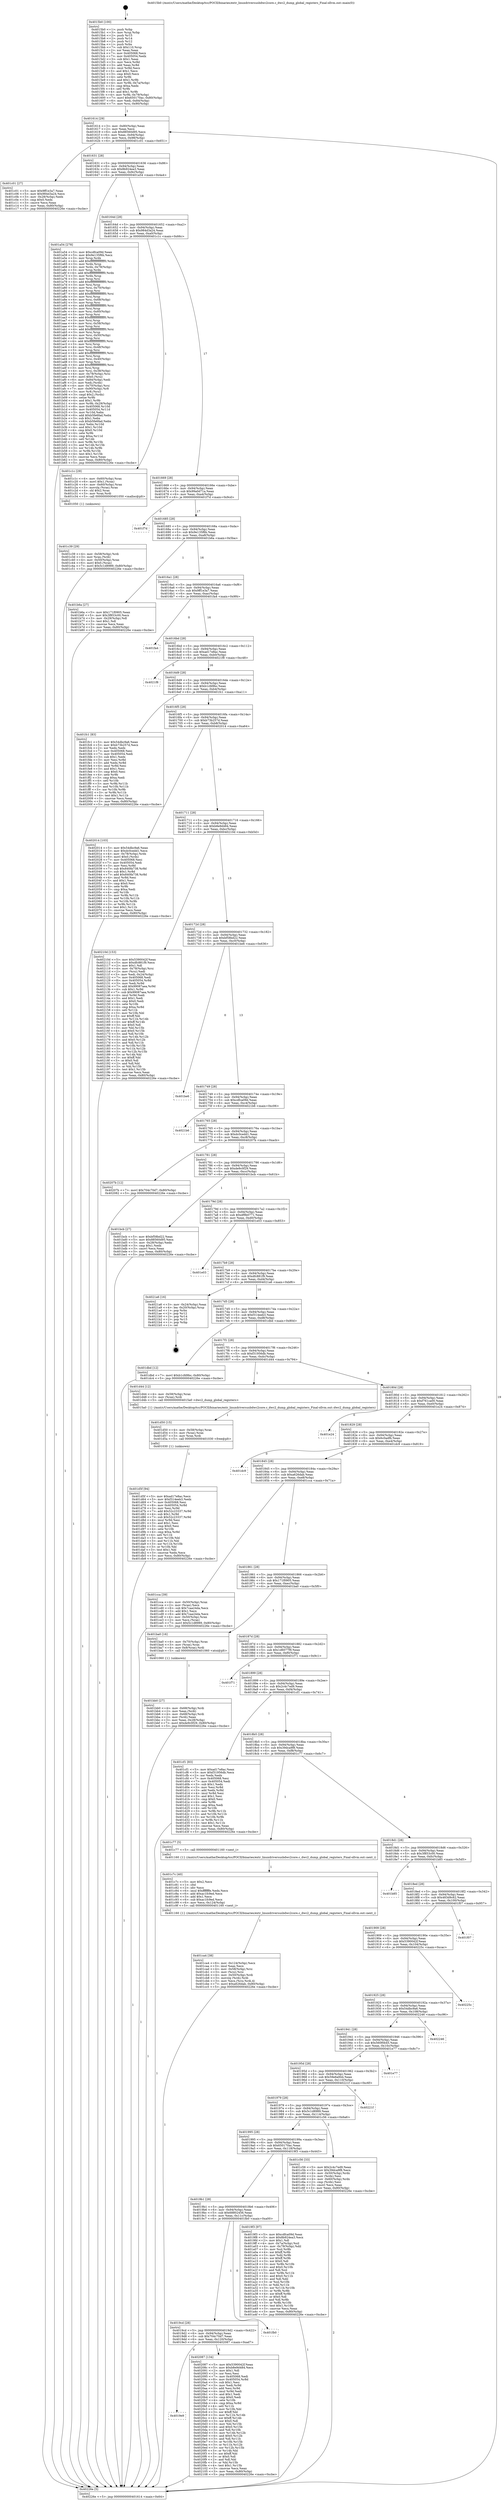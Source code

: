 digraph "0x4015b0" {
  label = "0x4015b0 (/mnt/c/Users/mathe/Desktop/tcc/POCII/binaries/extr_linuxdriversusbdwc2core.c_dwc2_dump_global_registers_Final-ollvm.out::main(0))"
  labelloc = "t"
  node[shape=record]

  Entry [label="",width=0.3,height=0.3,shape=circle,fillcolor=black,style=filled]
  "0x401614" [label="{
     0x401614 [29]\l
     | [instrs]\l
     &nbsp;&nbsp;0x401614 \<+3\>: mov -0x80(%rbp),%eax\l
     &nbsp;&nbsp;0x401617 \<+2\>: mov %eax,%ecx\l
     &nbsp;&nbsp;0x401619 \<+6\>: sub $0x88560d95,%ecx\l
     &nbsp;&nbsp;0x40161f \<+6\>: mov %eax,-0x94(%rbp)\l
     &nbsp;&nbsp;0x401625 \<+6\>: mov %ecx,-0x98(%rbp)\l
     &nbsp;&nbsp;0x40162b \<+6\>: je 0000000000401c01 \<main+0x651\>\l
  }"]
  "0x401c01" [label="{
     0x401c01 [27]\l
     | [instrs]\l
     &nbsp;&nbsp;0x401c01 \<+5\>: mov $0x9ff1e3a7,%eax\l
     &nbsp;&nbsp;0x401c06 \<+5\>: mov $0x984d3a24,%ecx\l
     &nbsp;&nbsp;0x401c0b \<+3\>: mov -0x28(%rbp),%edx\l
     &nbsp;&nbsp;0x401c0e \<+3\>: cmp $0x0,%edx\l
     &nbsp;&nbsp;0x401c11 \<+3\>: cmove %ecx,%eax\l
     &nbsp;&nbsp;0x401c14 \<+3\>: mov %eax,-0x80(%rbp)\l
     &nbsp;&nbsp;0x401c17 \<+5\>: jmp 000000000040226e \<main+0xcbe\>\l
  }"]
  "0x401631" [label="{
     0x401631 [28]\l
     | [instrs]\l
     &nbsp;&nbsp;0x401631 \<+5\>: jmp 0000000000401636 \<main+0x86\>\l
     &nbsp;&nbsp;0x401636 \<+6\>: mov -0x94(%rbp),%eax\l
     &nbsp;&nbsp;0x40163c \<+5\>: sub $0x8b924ea3,%eax\l
     &nbsp;&nbsp;0x401641 \<+6\>: mov %eax,-0x9c(%rbp)\l
     &nbsp;&nbsp;0x401647 \<+6\>: je 0000000000401a54 \<main+0x4a4\>\l
  }"]
  Exit [label="",width=0.3,height=0.3,shape=circle,fillcolor=black,style=filled,peripheries=2]
  "0x401a54" [label="{
     0x401a54 [278]\l
     | [instrs]\l
     &nbsp;&nbsp;0x401a54 \<+5\>: mov $0xcdfca09d,%eax\l
     &nbsp;&nbsp;0x401a59 \<+5\>: mov $0x9e135f6b,%ecx\l
     &nbsp;&nbsp;0x401a5e \<+3\>: mov %rsp,%rdx\l
     &nbsp;&nbsp;0x401a61 \<+4\>: add $0xfffffffffffffff0,%rdx\l
     &nbsp;&nbsp;0x401a65 \<+3\>: mov %rdx,%rsp\l
     &nbsp;&nbsp;0x401a68 \<+4\>: mov %rdx,-0x78(%rbp)\l
     &nbsp;&nbsp;0x401a6c \<+3\>: mov %rsp,%rdx\l
     &nbsp;&nbsp;0x401a6f \<+4\>: add $0xfffffffffffffff0,%rdx\l
     &nbsp;&nbsp;0x401a73 \<+3\>: mov %rdx,%rsp\l
     &nbsp;&nbsp;0x401a76 \<+3\>: mov %rsp,%rsi\l
     &nbsp;&nbsp;0x401a79 \<+4\>: add $0xfffffffffffffff0,%rsi\l
     &nbsp;&nbsp;0x401a7d \<+3\>: mov %rsi,%rsp\l
     &nbsp;&nbsp;0x401a80 \<+4\>: mov %rsi,-0x70(%rbp)\l
     &nbsp;&nbsp;0x401a84 \<+3\>: mov %rsp,%rsi\l
     &nbsp;&nbsp;0x401a87 \<+4\>: add $0xfffffffffffffff0,%rsi\l
     &nbsp;&nbsp;0x401a8b \<+3\>: mov %rsi,%rsp\l
     &nbsp;&nbsp;0x401a8e \<+4\>: mov %rsi,-0x68(%rbp)\l
     &nbsp;&nbsp;0x401a92 \<+3\>: mov %rsp,%rsi\l
     &nbsp;&nbsp;0x401a95 \<+4\>: add $0xfffffffffffffff0,%rsi\l
     &nbsp;&nbsp;0x401a99 \<+3\>: mov %rsi,%rsp\l
     &nbsp;&nbsp;0x401a9c \<+4\>: mov %rsi,-0x60(%rbp)\l
     &nbsp;&nbsp;0x401aa0 \<+3\>: mov %rsp,%rsi\l
     &nbsp;&nbsp;0x401aa3 \<+4\>: add $0xfffffffffffffff0,%rsi\l
     &nbsp;&nbsp;0x401aa7 \<+3\>: mov %rsi,%rsp\l
     &nbsp;&nbsp;0x401aaa \<+4\>: mov %rsi,-0x58(%rbp)\l
     &nbsp;&nbsp;0x401aae \<+3\>: mov %rsp,%rsi\l
     &nbsp;&nbsp;0x401ab1 \<+4\>: add $0xfffffffffffffff0,%rsi\l
     &nbsp;&nbsp;0x401ab5 \<+3\>: mov %rsi,%rsp\l
     &nbsp;&nbsp;0x401ab8 \<+4\>: mov %rsi,-0x50(%rbp)\l
     &nbsp;&nbsp;0x401abc \<+3\>: mov %rsp,%rsi\l
     &nbsp;&nbsp;0x401abf \<+4\>: add $0xfffffffffffffff0,%rsi\l
     &nbsp;&nbsp;0x401ac3 \<+3\>: mov %rsi,%rsp\l
     &nbsp;&nbsp;0x401ac6 \<+4\>: mov %rsi,-0x48(%rbp)\l
     &nbsp;&nbsp;0x401aca \<+3\>: mov %rsp,%rsi\l
     &nbsp;&nbsp;0x401acd \<+4\>: add $0xfffffffffffffff0,%rsi\l
     &nbsp;&nbsp;0x401ad1 \<+3\>: mov %rsi,%rsp\l
     &nbsp;&nbsp;0x401ad4 \<+4\>: mov %rsi,-0x40(%rbp)\l
     &nbsp;&nbsp;0x401ad8 \<+3\>: mov %rsp,%rsi\l
     &nbsp;&nbsp;0x401adb \<+4\>: add $0xfffffffffffffff0,%rsi\l
     &nbsp;&nbsp;0x401adf \<+3\>: mov %rsi,%rsp\l
     &nbsp;&nbsp;0x401ae2 \<+4\>: mov %rsi,-0x38(%rbp)\l
     &nbsp;&nbsp;0x401ae6 \<+4\>: mov -0x78(%rbp),%rsi\l
     &nbsp;&nbsp;0x401aea \<+6\>: movl $0x0,(%rsi)\l
     &nbsp;&nbsp;0x401af0 \<+6\>: mov -0x84(%rbp),%edi\l
     &nbsp;&nbsp;0x401af6 \<+2\>: mov %edi,(%rdx)\l
     &nbsp;&nbsp;0x401af8 \<+4\>: mov -0x70(%rbp),%rsi\l
     &nbsp;&nbsp;0x401afc \<+7\>: mov -0x90(%rbp),%r8\l
     &nbsp;&nbsp;0x401b03 \<+3\>: mov %r8,(%rsi)\l
     &nbsp;&nbsp;0x401b06 \<+3\>: cmpl $0x2,(%rdx)\l
     &nbsp;&nbsp;0x401b09 \<+4\>: setne %r9b\l
     &nbsp;&nbsp;0x401b0d \<+4\>: and $0x1,%r9b\l
     &nbsp;&nbsp;0x401b11 \<+4\>: mov %r9b,-0x29(%rbp)\l
     &nbsp;&nbsp;0x401b15 \<+8\>: mov 0x405068,%r10d\l
     &nbsp;&nbsp;0x401b1d \<+8\>: mov 0x405054,%r11d\l
     &nbsp;&nbsp;0x401b25 \<+3\>: mov %r10d,%ebx\l
     &nbsp;&nbsp;0x401b28 \<+6\>: add $0xb5fe6fad,%ebx\l
     &nbsp;&nbsp;0x401b2e \<+3\>: sub $0x1,%ebx\l
     &nbsp;&nbsp;0x401b31 \<+6\>: sub $0xb5fe6fad,%ebx\l
     &nbsp;&nbsp;0x401b37 \<+4\>: imul %ebx,%r10d\l
     &nbsp;&nbsp;0x401b3b \<+4\>: and $0x1,%r10d\l
     &nbsp;&nbsp;0x401b3f \<+4\>: cmp $0x0,%r10d\l
     &nbsp;&nbsp;0x401b43 \<+4\>: sete %r9b\l
     &nbsp;&nbsp;0x401b47 \<+4\>: cmp $0xa,%r11d\l
     &nbsp;&nbsp;0x401b4b \<+4\>: setl %r14b\l
     &nbsp;&nbsp;0x401b4f \<+3\>: mov %r9b,%r15b\l
     &nbsp;&nbsp;0x401b52 \<+3\>: and %r14b,%r15b\l
     &nbsp;&nbsp;0x401b55 \<+3\>: xor %r14b,%r9b\l
     &nbsp;&nbsp;0x401b58 \<+3\>: or %r9b,%r15b\l
     &nbsp;&nbsp;0x401b5b \<+4\>: test $0x1,%r15b\l
     &nbsp;&nbsp;0x401b5f \<+3\>: cmovne %ecx,%eax\l
     &nbsp;&nbsp;0x401b62 \<+3\>: mov %eax,-0x80(%rbp)\l
     &nbsp;&nbsp;0x401b65 \<+5\>: jmp 000000000040226e \<main+0xcbe\>\l
  }"]
  "0x40164d" [label="{
     0x40164d [28]\l
     | [instrs]\l
     &nbsp;&nbsp;0x40164d \<+5\>: jmp 0000000000401652 \<main+0xa2\>\l
     &nbsp;&nbsp;0x401652 \<+6\>: mov -0x94(%rbp),%eax\l
     &nbsp;&nbsp;0x401658 \<+5\>: sub $0x984d3a24,%eax\l
     &nbsp;&nbsp;0x40165d \<+6\>: mov %eax,-0xa0(%rbp)\l
     &nbsp;&nbsp;0x401663 \<+6\>: je 0000000000401c1c \<main+0x66c\>\l
  }"]
  "0x4019e9" [label="{
     0x4019e9\l
  }", style=dashed]
  "0x401c1c" [label="{
     0x401c1c [29]\l
     | [instrs]\l
     &nbsp;&nbsp;0x401c1c \<+4\>: mov -0x60(%rbp),%rax\l
     &nbsp;&nbsp;0x401c20 \<+6\>: movl $0x1,(%rax)\l
     &nbsp;&nbsp;0x401c26 \<+4\>: mov -0x60(%rbp),%rax\l
     &nbsp;&nbsp;0x401c2a \<+3\>: movslq (%rax),%rax\l
     &nbsp;&nbsp;0x401c2d \<+4\>: shl $0x2,%rax\l
     &nbsp;&nbsp;0x401c31 \<+3\>: mov %rax,%rdi\l
     &nbsp;&nbsp;0x401c34 \<+5\>: call 0000000000401050 \<malloc@plt\>\l
     | [calls]\l
     &nbsp;&nbsp;0x401050 \{1\} (unknown)\l
  }"]
  "0x401669" [label="{
     0x401669 [28]\l
     | [instrs]\l
     &nbsp;&nbsp;0x401669 \<+5\>: jmp 000000000040166e \<main+0xbe\>\l
     &nbsp;&nbsp;0x40166e \<+6\>: mov -0x94(%rbp),%eax\l
     &nbsp;&nbsp;0x401674 \<+5\>: sub $0x99a0d71a,%eax\l
     &nbsp;&nbsp;0x401679 \<+6\>: mov %eax,-0xa4(%rbp)\l
     &nbsp;&nbsp;0x40167f \<+6\>: je 0000000000401f7d \<main+0x9cd\>\l
  }"]
  "0x402087" [label="{
     0x402087 [134]\l
     | [instrs]\l
     &nbsp;&nbsp;0x402087 \<+5\>: mov $0x5390042f,%eax\l
     &nbsp;&nbsp;0x40208c \<+5\>: mov $0xb8e9d484,%ecx\l
     &nbsp;&nbsp;0x402091 \<+2\>: mov $0x1,%dl\l
     &nbsp;&nbsp;0x402093 \<+2\>: xor %esi,%esi\l
     &nbsp;&nbsp;0x402095 \<+7\>: mov 0x405068,%edi\l
     &nbsp;&nbsp;0x40209c \<+8\>: mov 0x405054,%r8d\l
     &nbsp;&nbsp;0x4020a4 \<+3\>: sub $0x1,%esi\l
     &nbsp;&nbsp;0x4020a7 \<+3\>: mov %edi,%r9d\l
     &nbsp;&nbsp;0x4020aa \<+3\>: add %esi,%r9d\l
     &nbsp;&nbsp;0x4020ad \<+4\>: imul %r9d,%edi\l
     &nbsp;&nbsp;0x4020b1 \<+3\>: and $0x1,%edi\l
     &nbsp;&nbsp;0x4020b4 \<+3\>: cmp $0x0,%edi\l
     &nbsp;&nbsp;0x4020b7 \<+4\>: sete %r10b\l
     &nbsp;&nbsp;0x4020bb \<+4\>: cmp $0xa,%r8d\l
     &nbsp;&nbsp;0x4020bf \<+4\>: setl %r11b\l
     &nbsp;&nbsp;0x4020c3 \<+3\>: mov %r10b,%bl\l
     &nbsp;&nbsp;0x4020c6 \<+3\>: xor $0xff,%bl\l
     &nbsp;&nbsp;0x4020c9 \<+3\>: mov %r11b,%r14b\l
     &nbsp;&nbsp;0x4020cc \<+4\>: xor $0xff,%r14b\l
     &nbsp;&nbsp;0x4020d0 \<+3\>: xor $0x0,%dl\l
     &nbsp;&nbsp;0x4020d3 \<+3\>: mov %bl,%r15b\l
     &nbsp;&nbsp;0x4020d6 \<+4\>: and $0x0,%r15b\l
     &nbsp;&nbsp;0x4020da \<+3\>: and %dl,%r10b\l
     &nbsp;&nbsp;0x4020dd \<+3\>: mov %r14b,%r12b\l
     &nbsp;&nbsp;0x4020e0 \<+4\>: and $0x0,%r12b\l
     &nbsp;&nbsp;0x4020e4 \<+3\>: and %dl,%r11b\l
     &nbsp;&nbsp;0x4020e7 \<+3\>: or %r10b,%r15b\l
     &nbsp;&nbsp;0x4020ea \<+3\>: or %r11b,%r12b\l
     &nbsp;&nbsp;0x4020ed \<+3\>: xor %r12b,%r15b\l
     &nbsp;&nbsp;0x4020f0 \<+3\>: or %r14b,%bl\l
     &nbsp;&nbsp;0x4020f3 \<+3\>: xor $0xff,%bl\l
     &nbsp;&nbsp;0x4020f6 \<+3\>: or $0x0,%dl\l
     &nbsp;&nbsp;0x4020f9 \<+2\>: and %dl,%bl\l
     &nbsp;&nbsp;0x4020fb \<+3\>: or %bl,%r15b\l
     &nbsp;&nbsp;0x4020fe \<+4\>: test $0x1,%r15b\l
     &nbsp;&nbsp;0x402102 \<+3\>: cmovne %ecx,%eax\l
     &nbsp;&nbsp;0x402105 \<+3\>: mov %eax,-0x80(%rbp)\l
     &nbsp;&nbsp;0x402108 \<+5\>: jmp 000000000040226e \<main+0xcbe\>\l
  }"]
  "0x401f7d" [label="{
     0x401f7d\l
  }", style=dashed]
  "0x401685" [label="{
     0x401685 [28]\l
     | [instrs]\l
     &nbsp;&nbsp;0x401685 \<+5\>: jmp 000000000040168a \<main+0xda\>\l
     &nbsp;&nbsp;0x40168a \<+6\>: mov -0x94(%rbp),%eax\l
     &nbsp;&nbsp;0x401690 \<+5\>: sub $0x9e135f6b,%eax\l
     &nbsp;&nbsp;0x401695 \<+6\>: mov %eax,-0xa8(%rbp)\l
     &nbsp;&nbsp;0x40169b \<+6\>: je 0000000000401b6a \<main+0x5ba\>\l
  }"]
  "0x4019cd" [label="{
     0x4019cd [28]\l
     | [instrs]\l
     &nbsp;&nbsp;0x4019cd \<+5\>: jmp 00000000004019d2 \<main+0x422\>\l
     &nbsp;&nbsp;0x4019d2 \<+6\>: mov -0x94(%rbp),%eax\l
     &nbsp;&nbsp;0x4019d8 \<+5\>: sub $0x704c70d7,%eax\l
     &nbsp;&nbsp;0x4019dd \<+6\>: mov %eax,-0x120(%rbp)\l
     &nbsp;&nbsp;0x4019e3 \<+6\>: je 0000000000402087 \<main+0xad7\>\l
  }"]
  "0x401b6a" [label="{
     0x401b6a [27]\l
     | [instrs]\l
     &nbsp;&nbsp;0x401b6a \<+5\>: mov $0x171f0905,%eax\l
     &nbsp;&nbsp;0x401b6f \<+5\>: mov $0x3f853c00,%ecx\l
     &nbsp;&nbsp;0x401b74 \<+3\>: mov -0x29(%rbp),%dl\l
     &nbsp;&nbsp;0x401b77 \<+3\>: test $0x1,%dl\l
     &nbsp;&nbsp;0x401b7a \<+3\>: cmovne %ecx,%eax\l
     &nbsp;&nbsp;0x401b7d \<+3\>: mov %eax,-0x80(%rbp)\l
     &nbsp;&nbsp;0x401b80 \<+5\>: jmp 000000000040226e \<main+0xcbe\>\l
  }"]
  "0x4016a1" [label="{
     0x4016a1 [28]\l
     | [instrs]\l
     &nbsp;&nbsp;0x4016a1 \<+5\>: jmp 00000000004016a6 \<main+0xf6\>\l
     &nbsp;&nbsp;0x4016a6 \<+6\>: mov -0x94(%rbp),%eax\l
     &nbsp;&nbsp;0x4016ac \<+5\>: sub $0x9ff1e3a7,%eax\l
     &nbsp;&nbsp;0x4016b1 \<+6\>: mov %eax,-0xac(%rbp)\l
     &nbsp;&nbsp;0x4016b7 \<+6\>: je 0000000000401fa4 \<main+0x9f4\>\l
  }"]
  "0x401fb0" [label="{
     0x401fb0\l
  }", style=dashed]
  "0x401fa4" [label="{
     0x401fa4\l
  }", style=dashed]
  "0x4016bd" [label="{
     0x4016bd [28]\l
     | [instrs]\l
     &nbsp;&nbsp;0x4016bd \<+5\>: jmp 00000000004016c2 \<main+0x112\>\l
     &nbsp;&nbsp;0x4016c2 \<+6\>: mov -0x94(%rbp),%eax\l
     &nbsp;&nbsp;0x4016c8 \<+5\>: sub $0xad17e8ac,%eax\l
     &nbsp;&nbsp;0x4016cd \<+6\>: mov %eax,-0xb0(%rbp)\l
     &nbsp;&nbsp;0x4016d3 \<+6\>: je 00000000004021f8 \<main+0xc48\>\l
  }"]
  "0x401d5f" [label="{
     0x401d5f [94]\l
     | [instrs]\l
     &nbsp;&nbsp;0x401d5f \<+5\>: mov $0xad17e8ac,%ecx\l
     &nbsp;&nbsp;0x401d64 \<+5\>: mov $0xf314eeb3,%edx\l
     &nbsp;&nbsp;0x401d69 \<+7\>: mov 0x405068,%esi\l
     &nbsp;&nbsp;0x401d70 \<+8\>: mov 0x405054,%r8d\l
     &nbsp;&nbsp;0x401d78 \<+3\>: mov %esi,%r9d\l
     &nbsp;&nbsp;0x401d7b \<+7\>: add $0x52c23337,%r9d\l
     &nbsp;&nbsp;0x401d82 \<+4\>: sub $0x1,%r9d\l
     &nbsp;&nbsp;0x401d86 \<+7\>: sub $0x52c23337,%r9d\l
     &nbsp;&nbsp;0x401d8d \<+4\>: imul %r9d,%esi\l
     &nbsp;&nbsp;0x401d91 \<+3\>: and $0x1,%esi\l
     &nbsp;&nbsp;0x401d94 \<+3\>: cmp $0x0,%esi\l
     &nbsp;&nbsp;0x401d97 \<+4\>: sete %r10b\l
     &nbsp;&nbsp;0x401d9b \<+4\>: cmp $0xa,%r8d\l
     &nbsp;&nbsp;0x401d9f \<+4\>: setl %r11b\l
     &nbsp;&nbsp;0x401da3 \<+3\>: mov %r10b,%bl\l
     &nbsp;&nbsp;0x401da6 \<+3\>: and %r11b,%bl\l
     &nbsp;&nbsp;0x401da9 \<+3\>: xor %r11b,%r10b\l
     &nbsp;&nbsp;0x401dac \<+3\>: or %r10b,%bl\l
     &nbsp;&nbsp;0x401daf \<+3\>: test $0x1,%bl\l
     &nbsp;&nbsp;0x401db2 \<+3\>: cmovne %edx,%ecx\l
     &nbsp;&nbsp;0x401db5 \<+3\>: mov %ecx,-0x80(%rbp)\l
     &nbsp;&nbsp;0x401db8 \<+5\>: jmp 000000000040226e \<main+0xcbe\>\l
  }"]
  "0x4021f8" [label="{
     0x4021f8\l
  }", style=dashed]
  "0x4016d9" [label="{
     0x4016d9 [28]\l
     | [instrs]\l
     &nbsp;&nbsp;0x4016d9 \<+5\>: jmp 00000000004016de \<main+0x12e\>\l
     &nbsp;&nbsp;0x4016de \<+6\>: mov -0x94(%rbp),%eax\l
     &nbsp;&nbsp;0x4016e4 \<+5\>: sub $0xb1cfd9bc,%eax\l
     &nbsp;&nbsp;0x4016e9 \<+6\>: mov %eax,-0xb4(%rbp)\l
     &nbsp;&nbsp;0x4016ef \<+6\>: je 0000000000401fc1 \<main+0xa11\>\l
  }"]
  "0x401d50" [label="{
     0x401d50 [15]\l
     | [instrs]\l
     &nbsp;&nbsp;0x401d50 \<+4\>: mov -0x58(%rbp),%rax\l
     &nbsp;&nbsp;0x401d54 \<+3\>: mov (%rax),%rax\l
     &nbsp;&nbsp;0x401d57 \<+3\>: mov %rax,%rdi\l
     &nbsp;&nbsp;0x401d5a \<+5\>: call 0000000000401030 \<free@plt\>\l
     | [calls]\l
     &nbsp;&nbsp;0x401030 \{1\} (unknown)\l
  }"]
  "0x401fc1" [label="{
     0x401fc1 [83]\l
     | [instrs]\l
     &nbsp;&nbsp;0x401fc1 \<+5\>: mov $0x54dbc9a6,%eax\l
     &nbsp;&nbsp;0x401fc6 \<+5\>: mov $0xb73b257d,%ecx\l
     &nbsp;&nbsp;0x401fcb \<+2\>: xor %edx,%edx\l
     &nbsp;&nbsp;0x401fcd \<+7\>: mov 0x405068,%esi\l
     &nbsp;&nbsp;0x401fd4 \<+7\>: mov 0x405054,%edi\l
     &nbsp;&nbsp;0x401fdb \<+3\>: sub $0x1,%edx\l
     &nbsp;&nbsp;0x401fde \<+3\>: mov %esi,%r8d\l
     &nbsp;&nbsp;0x401fe1 \<+3\>: add %edx,%r8d\l
     &nbsp;&nbsp;0x401fe4 \<+4\>: imul %r8d,%esi\l
     &nbsp;&nbsp;0x401fe8 \<+3\>: and $0x1,%esi\l
     &nbsp;&nbsp;0x401feb \<+3\>: cmp $0x0,%esi\l
     &nbsp;&nbsp;0x401fee \<+4\>: sete %r9b\l
     &nbsp;&nbsp;0x401ff2 \<+3\>: cmp $0xa,%edi\l
     &nbsp;&nbsp;0x401ff5 \<+4\>: setl %r10b\l
     &nbsp;&nbsp;0x401ff9 \<+3\>: mov %r9b,%r11b\l
     &nbsp;&nbsp;0x401ffc \<+3\>: and %r10b,%r11b\l
     &nbsp;&nbsp;0x401fff \<+3\>: xor %r10b,%r9b\l
     &nbsp;&nbsp;0x402002 \<+3\>: or %r9b,%r11b\l
     &nbsp;&nbsp;0x402005 \<+4\>: test $0x1,%r11b\l
     &nbsp;&nbsp;0x402009 \<+3\>: cmovne %ecx,%eax\l
     &nbsp;&nbsp;0x40200c \<+3\>: mov %eax,-0x80(%rbp)\l
     &nbsp;&nbsp;0x40200f \<+5\>: jmp 000000000040226e \<main+0xcbe\>\l
  }"]
  "0x4016f5" [label="{
     0x4016f5 [28]\l
     | [instrs]\l
     &nbsp;&nbsp;0x4016f5 \<+5\>: jmp 00000000004016fa \<main+0x14a\>\l
     &nbsp;&nbsp;0x4016fa \<+6\>: mov -0x94(%rbp),%eax\l
     &nbsp;&nbsp;0x401700 \<+5\>: sub $0xb73b257d,%eax\l
     &nbsp;&nbsp;0x401705 \<+6\>: mov %eax,-0xb8(%rbp)\l
     &nbsp;&nbsp;0x40170b \<+6\>: je 0000000000402014 \<main+0xa64\>\l
  }"]
  "0x401ca4" [label="{
     0x401ca4 [38]\l
     | [instrs]\l
     &nbsp;&nbsp;0x401ca4 \<+6\>: mov -0x124(%rbp),%ecx\l
     &nbsp;&nbsp;0x401caa \<+3\>: imul %eax,%ecx\l
     &nbsp;&nbsp;0x401cad \<+4\>: mov -0x58(%rbp),%rsi\l
     &nbsp;&nbsp;0x401cb1 \<+3\>: mov (%rsi),%rsi\l
     &nbsp;&nbsp;0x401cb4 \<+4\>: mov -0x50(%rbp),%rdi\l
     &nbsp;&nbsp;0x401cb8 \<+3\>: movslq (%rdi),%rdi\l
     &nbsp;&nbsp;0x401cbb \<+3\>: mov %ecx,(%rsi,%rdi,4)\l
     &nbsp;&nbsp;0x401cbe \<+7\>: movl $0xa626dab,-0x80(%rbp)\l
     &nbsp;&nbsp;0x401cc5 \<+5\>: jmp 000000000040226e \<main+0xcbe\>\l
  }"]
  "0x402014" [label="{
     0x402014 [103]\l
     | [instrs]\l
     &nbsp;&nbsp;0x402014 \<+5\>: mov $0x54dbc9a6,%eax\l
     &nbsp;&nbsp;0x402019 \<+5\>: mov $0xdc0cedd1,%ecx\l
     &nbsp;&nbsp;0x40201e \<+4\>: mov -0x78(%rbp),%rdx\l
     &nbsp;&nbsp;0x402022 \<+6\>: movl $0x0,(%rdx)\l
     &nbsp;&nbsp;0x402028 \<+7\>: mov 0x405068,%esi\l
     &nbsp;&nbsp;0x40202f \<+7\>: mov 0x405054,%edi\l
     &nbsp;&nbsp;0x402036 \<+3\>: mov %esi,%r8d\l
     &nbsp;&nbsp;0x402039 \<+7\>: sub $0x840fa738,%r8d\l
     &nbsp;&nbsp;0x402040 \<+4\>: sub $0x1,%r8d\l
     &nbsp;&nbsp;0x402044 \<+7\>: add $0x840fa738,%r8d\l
     &nbsp;&nbsp;0x40204b \<+4\>: imul %r8d,%esi\l
     &nbsp;&nbsp;0x40204f \<+3\>: and $0x1,%esi\l
     &nbsp;&nbsp;0x402052 \<+3\>: cmp $0x0,%esi\l
     &nbsp;&nbsp;0x402055 \<+4\>: sete %r9b\l
     &nbsp;&nbsp;0x402059 \<+3\>: cmp $0xa,%edi\l
     &nbsp;&nbsp;0x40205c \<+4\>: setl %r10b\l
     &nbsp;&nbsp;0x402060 \<+3\>: mov %r9b,%r11b\l
     &nbsp;&nbsp;0x402063 \<+3\>: and %r10b,%r11b\l
     &nbsp;&nbsp;0x402066 \<+3\>: xor %r10b,%r9b\l
     &nbsp;&nbsp;0x402069 \<+3\>: or %r9b,%r11b\l
     &nbsp;&nbsp;0x40206c \<+4\>: test $0x1,%r11b\l
     &nbsp;&nbsp;0x402070 \<+3\>: cmovne %ecx,%eax\l
     &nbsp;&nbsp;0x402073 \<+3\>: mov %eax,-0x80(%rbp)\l
     &nbsp;&nbsp;0x402076 \<+5\>: jmp 000000000040226e \<main+0xcbe\>\l
  }"]
  "0x401711" [label="{
     0x401711 [28]\l
     | [instrs]\l
     &nbsp;&nbsp;0x401711 \<+5\>: jmp 0000000000401716 \<main+0x166\>\l
     &nbsp;&nbsp;0x401716 \<+6\>: mov -0x94(%rbp),%eax\l
     &nbsp;&nbsp;0x40171c \<+5\>: sub $0xb8e9d484,%eax\l
     &nbsp;&nbsp;0x401721 \<+6\>: mov %eax,-0xbc(%rbp)\l
     &nbsp;&nbsp;0x401727 \<+6\>: je 000000000040210d \<main+0xb5d\>\l
  }"]
  "0x401c7c" [label="{
     0x401c7c [40]\l
     | [instrs]\l
     &nbsp;&nbsp;0x401c7c \<+5\>: mov $0x2,%ecx\l
     &nbsp;&nbsp;0x401c81 \<+1\>: cltd\l
     &nbsp;&nbsp;0x401c82 \<+2\>: idiv %ecx\l
     &nbsp;&nbsp;0x401c84 \<+6\>: imul $0xfffffffe,%edx,%ecx\l
     &nbsp;&nbsp;0x401c8a \<+6\>: add $0xac1fc9ed,%ecx\l
     &nbsp;&nbsp;0x401c90 \<+3\>: add $0x1,%ecx\l
     &nbsp;&nbsp;0x401c93 \<+6\>: sub $0xac1fc9ed,%ecx\l
     &nbsp;&nbsp;0x401c99 \<+6\>: mov %ecx,-0x124(%rbp)\l
     &nbsp;&nbsp;0x401c9f \<+5\>: call 0000000000401160 \<next_i\>\l
     | [calls]\l
     &nbsp;&nbsp;0x401160 \{1\} (/mnt/c/Users/mathe/Desktop/tcc/POCII/binaries/extr_linuxdriversusbdwc2core.c_dwc2_dump_global_registers_Final-ollvm.out::next_i)\l
  }"]
  "0x40210d" [label="{
     0x40210d [153]\l
     | [instrs]\l
     &nbsp;&nbsp;0x40210d \<+5\>: mov $0x5390042f,%eax\l
     &nbsp;&nbsp;0x402112 \<+5\>: mov $0xdfc881f9,%ecx\l
     &nbsp;&nbsp;0x402117 \<+2\>: mov $0x1,%dl\l
     &nbsp;&nbsp;0x402119 \<+4\>: mov -0x78(%rbp),%rsi\l
     &nbsp;&nbsp;0x40211d \<+2\>: mov (%rsi),%edi\l
     &nbsp;&nbsp;0x40211f \<+3\>: mov %edi,-0x24(%rbp)\l
     &nbsp;&nbsp;0x402122 \<+7\>: mov 0x405068,%edi\l
     &nbsp;&nbsp;0x402129 \<+8\>: mov 0x405054,%r8d\l
     &nbsp;&nbsp;0x402131 \<+3\>: mov %edi,%r9d\l
     &nbsp;&nbsp;0x402134 \<+7\>: add $0x99087aea,%r9d\l
     &nbsp;&nbsp;0x40213b \<+4\>: sub $0x1,%r9d\l
     &nbsp;&nbsp;0x40213f \<+7\>: sub $0x99087aea,%r9d\l
     &nbsp;&nbsp;0x402146 \<+4\>: imul %r9d,%edi\l
     &nbsp;&nbsp;0x40214a \<+3\>: and $0x1,%edi\l
     &nbsp;&nbsp;0x40214d \<+3\>: cmp $0x0,%edi\l
     &nbsp;&nbsp;0x402150 \<+4\>: sete %r10b\l
     &nbsp;&nbsp;0x402154 \<+4\>: cmp $0xa,%r8d\l
     &nbsp;&nbsp;0x402158 \<+4\>: setl %r11b\l
     &nbsp;&nbsp;0x40215c \<+3\>: mov %r10b,%bl\l
     &nbsp;&nbsp;0x40215f \<+3\>: xor $0xff,%bl\l
     &nbsp;&nbsp;0x402162 \<+3\>: mov %r11b,%r14b\l
     &nbsp;&nbsp;0x402165 \<+4\>: xor $0xff,%r14b\l
     &nbsp;&nbsp;0x402169 \<+3\>: xor $0x0,%dl\l
     &nbsp;&nbsp;0x40216c \<+3\>: mov %bl,%r15b\l
     &nbsp;&nbsp;0x40216f \<+4\>: and $0x0,%r15b\l
     &nbsp;&nbsp;0x402173 \<+3\>: and %dl,%r10b\l
     &nbsp;&nbsp;0x402176 \<+3\>: mov %r14b,%r12b\l
     &nbsp;&nbsp;0x402179 \<+4\>: and $0x0,%r12b\l
     &nbsp;&nbsp;0x40217d \<+3\>: and %dl,%r11b\l
     &nbsp;&nbsp;0x402180 \<+3\>: or %r10b,%r15b\l
     &nbsp;&nbsp;0x402183 \<+3\>: or %r11b,%r12b\l
     &nbsp;&nbsp;0x402186 \<+3\>: xor %r12b,%r15b\l
     &nbsp;&nbsp;0x402189 \<+3\>: or %r14b,%bl\l
     &nbsp;&nbsp;0x40218c \<+3\>: xor $0xff,%bl\l
     &nbsp;&nbsp;0x40218f \<+3\>: or $0x0,%dl\l
     &nbsp;&nbsp;0x402192 \<+2\>: and %dl,%bl\l
     &nbsp;&nbsp;0x402194 \<+3\>: or %bl,%r15b\l
     &nbsp;&nbsp;0x402197 \<+4\>: test $0x1,%r15b\l
     &nbsp;&nbsp;0x40219b \<+3\>: cmovne %ecx,%eax\l
     &nbsp;&nbsp;0x40219e \<+3\>: mov %eax,-0x80(%rbp)\l
     &nbsp;&nbsp;0x4021a1 \<+5\>: jmp 000000000040226e \<main+0xcbe\>\l
  }"]
  "0x40172d" [label="{
     0x40172d [28]\l
     | [instrs]\l
     &nbsp;&nbsp;0x40172d \<+5\>: jmp 0000000000401732 \<main+0x182\>\l
     &nbsp;&nbsp;0x401732 \<+6\>: mov -0x94(%rbp),%eax\l
     &nbsp;&nbsp;0x401738 \<+5\>: sub $0xbf58bd22,%eax\l
     &nbsp;&nbsp;0x40173d \<+6\>: mov %eax,-0xc0(%rbp)\l
     &nbsp;&nbsp;0x401743 \<+6\>: je 0000000000401be6 \<main+0x636\>\l
  }"]
  "0x401c39" [label="{
     0x401c39 [29]\l
     | [instrs]\l
     &nbsp;&nbsp;0x401c39 \<+4\>: mov -0x58(%rbp),%rdi\l
     &nbsp;&nbsp;0x401c3d \<+3\>: mov %rax,(%rdi)\l
     &nbsp;&nbsp;0x401c40 \<+4\>: mov -0x50(%rbp),%rax\l
     &nbsp;&nbsp;0x401c44 \<+6\>: movl $0x0,(%rax)\l
     &nbsp;&nbsp;0x401c4a \<+7\>: movl $0x5c1d8989,-0x80(%rbp)\l
     &nbsp;&nbsp;0x401c51 \<+5\>: jmp 000000000040226e \<main+0xcbe\>\l
  }"]
  "0x401be6" [label="{
     0x401be6\l
  }", style=dashed]
  "0x401749" [label="{
     0x401749 [28]\l
     | [instrs]\l
     &nbsp;&nbsp;0x401749 \<+5\>: jmp 000000000040174e \<main+0x19e\>\l
     &nbsp;&nbsp;0x40174e \<+6\>: mov -0x94(%rbp),%eax\l
     &nbsp;&nbsp;0x401754 \<+5\>: sub $0xcdfca09d,%eax\l
     &nbsp;&nbsp;0x401759 \<+6\>: mov %eax,-0xc4(%rbp)\l
     &nbsp;&nbsp;0x40175f \<+6\>: je 00000000004021b6 \<main+0xc06\>\l
  }"]
  "0x401bb0" [label="{
     0x401bb0 [27]\l
     | [instrs]\l
     &nbsp;&nbsp;0x401bb0 \<+4\>: mov -0x68(%rbp),%rdi\l
     &nbsp;&nbsp;0x401bb4 \<+2\>: mov %eax,(%rdi)\l
     &nbsp;&nbsp;0x401bb6 \<+4\>: mov -0x68(%rbp),%rdi\l
     &nbsp;&nbsp;0x401bba \<+2\>: mov (%rdi),%eax\l
     &nbsp;&nbsp;0x401bbc \<+3\>: mov %eax,-0x28(%rbp)\l
     &nbsp;&nbsp;0x401bbf \<+7\>: movl $0xde9c0f29,-0x80(%rbp)\l
     &nbsp;&nbsp;0x401bc6 \<+5\>: jmp 000000000040226e \<main+0xcbe\>\l
  }"]
  "0x4021b6" [label="{
     0x4021b6\l
  }", style=dashed]
  "0x401765" [label="{
     0x401765 [28]\l
     | [instrs]\l
     &nbsp;&nbsp;0x401765 \<+5\>: jmp 000000000040176a \<main+0x1ba\>\l
     &nbsp;&nbsp;0x40176a \<+6\>: mov -0x94(%rbp),%eax\l
     &nbsp;&nbsp;0x401770 \<+5\>: sub $0xdc0cedd1,%eax\l
     &nbsp;&nbsp;0x401775 \<+6\>: mov %eax,-0xc8(%rbp)\l
     &nbsp;&nbsp;0x40177b \<+6\>: je 000000000040207b \<main+0xacb\>\l
  }"]
  "0x4015b0" [label="{
     0x4015b0 [100]\l
     | [instrs]\l
     &nbsp;&nbsp;0x4015b0 \<+1\>: push %rbp\l
     &nbsp;&nbsp;0x4015b1 \<+3\>: mov %rsp,%rbp\l
     &nbsp;&nbsp;0x4015b4 \<+2\>: push %r15\l
     &nbsp;&nbsp;0x4015b6 \<+2\>: push %r14\l
     &nbsp;&nbsp;0x4015b8 \<+2\>: push %r12\l
     &nbsp;&nbsp;0x4015ba \<+1\>: push %rbx\l
     &nbsp;&nbsp;0x4015bb \<+7\>: sub $0x110,%rsp\l
     &nbsp;&nbsp;0x4015c2 \<+2\>: xor %eax,%eax\l
     &nbsp;&nbsp;0x4015c4 \<+7\>: mov 0x405068,%ecx\l
     &nbsp;&nbsp;0x4015cb \<+7\>: mov 0x405054,%edx\l
     &nbsp;&nbsp;0x4015d2 \<+3\>: sub $0x1,%eax\l
     &nbsp;&nbsp;0x4015d5 \<+3\>: mov %ecx,%r8d\l
     &nbsp;&nbsp;0x4015d8 \<+3\>: add %eax,%r8d\l
     &nbsp;&nbsp;0x4015db \<+4\>: imul %r8d,%ecx\l
     &nbsp;&nbsp;0x4015df \<+3\>: and $0x1,%ecx\l
     &nbsp;&nbsp;0x4015e2 \<+3\>: cmp $0x0,%ecx\l
     &nbsp;&nbsp;0x4015e5 \<+4\>: sete %r9b\l
     &nbsp;&nbsp;0x4015e9 \<+4\>: and $0x1,%r9b\l
     &nbsp;&nbsp;0x4015ed \<+4\>: mov %r9b,-0x7a(%rbp)\l
     &nbsp;&nbsp;0x4015f1 \<+3\>: cmp $0xa,%edx\l
     &nbsp;&nbsp;0x4015f4 \<+4\>: setl %r9b\l
     &nbsp;&nbsp;0x4015f8 \<+4\>: and $0x1,%r9b\l
     &nbsp;&nbsp;0x4015fc \<+4\>: mov %r9b,-0x79(%rbp)\l
     &nbsp;&nbsp;0x401600 \<+7\>: movl $0x650170ac,-0x80(%rbp)\l
     &nbsp;&nbsp;0x401607 \<+6\>: mov %edi,-0x84(%rbp)\l
     &nbsp;&nbsp;0x40160d \<+7\>: mov %rsi,-0x90(%rbp)\l
  }"]
  "0x40207b" [label="{
     0x40207b [12]\l
     | [instrs]\l
     &nbsp;&nbsp;0x40207b \<+7\>: movl $0x704c70d7,-0x80(%rbp)\l
     &nbsp;&nbsp;0x402082 \<+5\>: jmp 000000000040226e \<main+0xcbe\>\l
  }"]
  "0x401781" [label="{
     0x401781 [28]\l
     | [instrs]\l
     &nbsp;&nbsp;0x401781 \<+5\>: jmp 0000000000401786 \<main+0x1d6\>\l
     &nbsp;&nbsp;0x401786 \<+6\>: mov -0x94(%rbp),%eax\l
     &nbsp;&nbsp;0x40178c \<+5\>: sub $0xde9c0f29,%eax\l
     &nbsp;&nbsp;0x401791 \<+6\>: mov %eax,-0xcc(%rbp)\l
     &nbsp;&nbsp;0x401797 \<+6\>: je 0000000000401bcb \<main+0x61b\>\l
  }"]
  "0x40226e" [label="{
     0x40226e [5]\l
     | [instrs]\l
     &nbsp;&nbsp;0x40226e \<+5\>: jmp 0000000000401614 \<main+0x64\>\l
  }"]
  "0x401bcb" [label="{
     0x401bcb [27]\l
     | [instrs]\l
     &nbsp;&nbsp;0x401bcb \<+5\>: mov $0xbf58bd22,%eax\l
     &nbsp;&nbsp;0x401bd0 \<+5\>: mov $0x88560d95,%ecx\l
     &nbsp;&nbsp;0x401bd5 \<+3\>: mov -0x28(%rbp),%edx\l
     &nbsp;&nbsp;0x401bd8 \<+3\>: cmp $0x1,%edx\l
     &nbsp;&nbsp;0x401bdb \<+3\>: cmovl %ecx,%eax\l
     &nbsp;&nbsp;0x401bde \<+3\>: mov %eax,-0x80(%rbp)\l
     &nbsp;&nbsp;0x401be1 \<+5\>: jmp 000000000040226e \<main+0xcbe\>\l
  }"]
  "0x40179d" [label="{
     0x40179d [28]\l
     | [instrs]\l
     &nbsp;&nbsp;0x40179d \<+5\>: jmp 00000000004017a2 \<main+0x1f2\>\l
     &nbsp;&nbsp;0x4017a2 \<+6\>: mov -0x94(%rbp),%eax\l
     &nbsp;&nbsp;0x4017a8 \<+5\>: sub $0xdf9b0771,%eax\l
     &nbsp;&nbsp;0x4017ad \<+6\>: mov %eax,-0xd0(%rbp)\l
     &nbsp;&nbsp;0x4017b3 \<+6\>: je 0000000000401e03 \<main+0x853\>\l
  }"]
  "0x4019b1" [label="{
     0x4019b1 [28]\l
     | [instrs]\l
     &nbsp;&nbsp;0x4019b1 \<+5\>: jmp 00000000004019b6 \<main+0x406\>\l
     &nbsp;&nbsp;0x4019b6 \<+6\>: mov -0x94(%rbp),%eax\l
     &nbsp;&nbsp;0x4019bc \<+5\>: sub $0x68802456,%eax\l
     &nbsp;&nbsp;0x4019c1 \<+6\>: mov %eax,-0x11c(%rbp)\l
     &nbsp;&nbsp;0x4019c7 \<+6\>: je 0000000000401fb0 \<main+0xa00\>\l
  }"]
  "0x401e03" [label="{
     0x401e03\l
  }", style=dashed]
  "0x4017b9" [label="{
     0x4017b9 [28]\l
     | [instrs]\l
     &nbsp;&nbsp;0x4017b9 \<+5\>: jmp 00000000004017be \<main+0x20e\>\l
     &nbsp;&nbsp;0x4017be \<+6\>: mov -0x94(%rbp),%eax\l
     &nbsp;&nbsp;0x4017c4 \<+5\>: sub $0xdfc881f9,%eax\l
     &nbsp;&nbsp;0x4017c9 \<+6\>: mov %eax,-0xd4(%rbp)\l
     &nbsp;&nbsp;0x4017cf \<+6\>: je 00000000004021a6 \<main+0xbf6\>\l
  }"]
  "0x4019f3" [label="{
     0x4019f3 [97]\l
     | [instrs]\l
     &nbsp;&nbsp;0x4019f3 \<+5\>: mov $0xcdfca09d,%eax\l
     &nbsp;&nbsp;0x4019f8 \<+5\>: mov $0x8b924ea3,%ecx\l
     &nbsp;&nbsp;0x4019fd \<+2\>: mov $0x1,%dl\l
     &nbsp;&nbsp;0x4019ff \<+4\>: mov -0x7a(%rbp),%sil\l
     &nbsp;&nbsp;0x401a03 \<+4\>: mov -0x79(%rbp),%dil\l
     &nbsp;&nbsp;0x401a07 \<+3\>: mov %sil,%r8b\l
     &nbsp;&nbsp;0x401a0a \<+4\>: xor $0xff,%r8b\l
     &nbsp;&nbsp;0x401a0e \<+3\>: mov %dil,%r9b\l
     &nbsp;&nbsp;0x401a11 \<+4\>: xor $0xff,%r9b\l
     &nbsp;&nbsp;0x401a15 \<+3\>: xor $0x0,%dl\l
     &nbsp;&nbsp;0x401a18 \<+3\>: mov %r8b,%r10b\l
     &nbsp;&nbsp;0x401a1b \<+4\>: and $0x0,%r10b\l
     &nbsp;&nbsp;0x401a1f \<+3\>: and %dl,%sil\l
     &nbsp;&nbsp;0x401a22 \<+3\>: mov %r9b,%r11b\l
     &nbsp;&nbsp;0x401a25 \<+4\>: and $0x0,%r11b\l
     &nbsp;&nbsp;0x401a29 \<+3\>: and %dl,%dil\l
     &nbsp;&nbsp;0x401a2c \<+3\>: or %sil,%r10b\l
     &nbsp;&nbsp;0x401a2f \<+3\>: or %dil,%r11b\l
     &nbsp;&nbsp;0x401a32 \<+3\>: xor %r11b,%r10b\l
     &nbsp;&nbsp;0x401a35 \<+3\>: or %r9b,%r8b\l
     &nbsp;&nbsp;0x401a38 \<+4\>: xor $0xff,%r8b\l
     &nbsp;&nbsp;0x401a3c \<+3\>: or $0x0,%dl\l
     &nbsp;&nbsp;0x401a3f \<+3\>: and %dl,%r8b\l
     &nbsp;&nbsp;0x401a42 \<+3\>: or %r8b,%r10b\l
     &nbsp;&nbsp;0x401a45 \<+4\>: test $0x1,%r10b\l
     &nbsp;&nbsp;0x401a49 \<+3\>: cmovne %ecx,%eax\l
     &nbsp;&nbsp;0x401a4c \<+3\>: mov %eax,-0x80(%rbp)\l
     &nbsp;&nbsp;0x401a4f \<+5\>: jmp 000000000040226e \<main+0xcbe\>\l
  }"]
  "0x4021a6" [label="{
     0x4021a6 [16]\l
     | [instrs]\l
     &nbsp;&nbsp;0x4021a6 \<+3\>: mov -0x24(%rbp),%eax\l
     &nbsp;&nbsp;0x4021a9 \<+4\>: lea -0x20(%rbp),%rsp\l
     &nbsp;&nbsp;0x4021ad \<+1\>: pop %rbx\l
     &nbsp;&nbsp;0x4021ae \<+2\>: pop %r12\l
     &nbsp;&nbsp;0x4021b0 \<+2\>: pop %r14\l
     &nbsp;&nbsp;0x4021b2 \<+2\>: pop %r15\l
     &nbsp;&nbsp;0x4021b4 \<+1\>: pop %rbp\l
     &nbsp;&nbsp;0x4021b5 \<+1\>: ret\l
  }"]
  "0x4017d5" [label="{
     0x4017d5 [28]\l
     | [instrs]\l
     &nbsp;&nbsp;0x4017d5 \<+5\>: jmp 00000000004017da \<main+0x22a\>\l
     &nbsp;&nbsp;0x4017da \<+6\>: mov -0x94(%rbp),%eax\l
     &nbsp;&nbsp;0x4017e0 \<+5\>: sub $0xf314eeb3,%eax\l
     &nbsp;&nbsp;0x4017e5 \<+6\>: mov %eax,-0xd8(%rbp)\l
     &nbsp;&nbsp;0x4017eb \<+6\>: je 0000000000401dbd \<main+0x80d\>\l
  }"]
  "0x401995" [label="{
     0x401995 [28]\l
     | [instrs]\l
     &nbsp;&nbsp;0x401995 \<+5\>: jmp 000000000040199a \<main+0x3ea\>\l
     &nbsp;&nbsp;0x40199a \<+6\>: mov -0x94(%rbp),%eax\l
     &nbsp;&nbsp;0x4019a0 \<+5\>: sub $0x650170ac,%eax\l
     &nbsp;&nbsp;0x4019a5 \<+6\>: mov %eax,-0x118(%rbp)\l
     &nbsp;&nbsp;0x4019ab \<+6\>: je 00000000004019f3 \<main+0x443\>\l
  }"]
  "0x401dbd" [label="{
     0x401dbd [12]\l
     | [instrs]\l
     &nbsp;&nbsp;0x401dbd \<+7\>: movl $0xb1cfd9bc,-0x80(%rbp)\l
     &nbsp;&nbsp;0x401dc4 \<+5\>: jmp 000000000040226e \<main+0xcbe\>\l
  }"]
  "0x4017f1" [label="{
     0x4017f1 [28]\l
     | [instrs]\l
     &nbsp;&nbsp;0x4017f1 \<+5\>: jmp 00000000004017f6 \<main+0x246\>\l
     &nbsp;&nbsp;0x4017f6 \<+6\>: mov -0x94(%rbp),%eax\l
     &nbsp;&nbsp;0x4017fc \<+5\>: sub $0xf31956db,%eax\l
     &nbsp;&nbsp;0x401801 \<+6\>: mov %eax,-0xdc(%rbp)\l
     &nbsp;&nbsp;0x401807 \<+6\>: je 0000000000401d44 \<main+0x794\>\l
  }"]
  "0x401c56" [label="{
     0x401c56 [33]\l
     | [instrs]\l
     &nbsp;&nbsp;0x401c56 \<+5\>: mov $0x2c4c7ed9,%eax\l
     &nbsp;&nbsp;0x401c5b \<+5\>: mov $0x39dca9f8,%ecx\l
     &nbsp;&nbsp;0x401c60 \<+4\>: mov -0x50(%rbp),%rdx\l
     &nbsp;&nbsp;0x401c64 \<+2\>: mov (%rdx),%esi\l
     &nbsp;&nbsp;0x401c66 \<+4\>: mov -0x60(%rbp),%rdx\l
     &nbsp;&nbsp;0x401c6a \<+2\>: cmp (%rdx),%esi\l
     &nbsp;&nbsp;0x401c6c \<+3\>: cmovl %ecx,%eax\l
     &nbsp;&nbsp;0x401c6f \<+3\>: mov %eax,-0x80(%rbp)\l
     &nbsp;&nbsp;0x401c72 \<+5\>: jmp 000000000040226e \<main+0xcbe\>\l
  }"]
  "0x401d44" [label="{
     0x401d44 [12]\l
     | [instrs]\l
     &nbsp;&nbsp;0x401d44 \<+4\>: mov -0x58(%rbp),%rax\l
     &nbsp;&nbsp;0x401d48 \<+3\>: mov (%rax),%rdi\l
     &nbsp;&nbsp;0x401d4b \<+5\>: call 00000000004015a0 \<dwc2_dump_global_registers\>\l
     | [calls]\l
     &nbsp;&nbsp;0x4015a0 \{1\} (/mnt/c/Users/mathe/Desktop/tcc/POCII/binaries/extr_linuxdriversusbdwc2core.c_dwc2_dump_global_registers_Final-ollvm.out::dwc2_dump_global_registers)\l
  }"]
  "0x40180d" [label="{
     0x40180d [28]\l
     | [instrs]\l
     &nbsp;&nbsp;0x40180d \<+5\>: jmp 0000000000401812 \<main+0x262\>\l
     &nbsp;&nbsp;0x401812 \<+6\>: mov -0x94(%rbp),%eax\l
     &nbsp;&nbsp;0x401818 \<+5\>: sub $0xf761ca00,%eax\l
     &nbsp;&nbsp;0x40181d \<+6\>: mov %eax,-0xe0(%rbp)\l
     &nbsp;&nbsp;0x401823 \<+6\>: je 0000000000401e24 \<main+0x874\>\l
  }"]
  "0x401979" [label="{
     0x401979 [28]\l
     | [instrs]\l
     &nbsp;&nbsp;0x401979 \<+5\>: jmp 000000000040197e \<main+0x3ce\>\l
     &nbsp;&nbsp;0x40197e \<+6\>: mov -0x94(%rbp),%eax\l
     &nbsp;&nbsp;0x401984 \<+5\>: sub $0x5c1d8989,%eax\l
     &nbsp;&nbsp;0x401989 \<+6\>: mov %eax,-0x114(%rbp)\l
     &nbsp;&nbsp;0x40198f \<+6\>: je 0000000000401c56 \<main+0x6a6\>\l
  }"]
  "0x401e24" [label="{
     0x401e24\l
  }", style=dashed]
  "0x401829" [label="{
     0x401829 [28]\l
     | [instrs]\l
     &nbsp;&nbsp;0x401829 \<+5\>: jmp 000000000040182e \<main+0x27e\>\l
     &nbsp;&nbsp;0x40182e \<+6\>: mov -0x94(%rbp),%eax\l
     &nbsp;&nbsp;0x401834 \<+5\>: sub $0x6c0adfb,%eax\l
     &nbsp;&nbsp;0x401839 \<+6\>: mov %eax,-0xe4(%rbp)\l
     &nbsp;&nbsp;0x40183f \<+6\>: je 0000000000401dc9 \<main+0x819\>\l
  }"]
  "0x40221f" [label="{
     0x40221f\l
  }", style=dashed]
  "0x401dc9" [label="{
     0x401dc9\l
  }", style=dashed]
  "0x401845" [label="{
     0x401845 [28]\l
     | [instrs]\l
     &nbsp;&nbsp;0x401845 \<+5\>: jmp 000000000040184a \<main+0x29a\>\l
     &nbsp;&nbsp;0x40184a \<+6\>: mov -0x94(%rbp),%eax\l
     &nbsp;&nbsp;0x401850 \<+5\>: sub $0xa626dab,%eax\l
     &nbsp;&nbsp;0x401855 \<+6\>: mov %eax,-0xe8(%rbp)\l
     &nbsp;&nbsp;0x40185b \<+6\>: je 0000000000401cca \<main+0x71a\>\l
  }"]
  "0x40195d" [label="{
     0x40195d [28]\l
     | [instrs]\l
     &nbsp;&nbsp;0x40195d \<+5\>: jmp 0000000000401962 \<main+0x3b2\>\l
     &nbsp;&nbsp;0x401962 \<+6\>: mov -0x94(%rbp),%eax\l
     &nbsp;&nbsp;0x401968 \<+5\>: sub $0x59e6a944,%eax\l
     &nbsp;&nbsp;0x40196d \<+6\>: mov %eax,-0x110(%rbp)\l
     &nbsp;&nbsp;0x401973 \<+6\>: je 000000000040221f \<main+0xc6f\>\l
  }"]
  "0x401cca" [label="{
     0x401cca [39]\l
     | [instrs]\l
     &nbsp;&nbsp;0x401cca \<+4\>: mov -0x50(%rbp),%rax\l
     &nbsp;&nbsp;0x401cce \<+2\>: mov (%rax),%ecx\l
     &nbsp;&nbsp;0x401cd0 \<+6\>: sub $0x7caa24da,%ecx\l
     &nbsp;&nbsp;0x401cd6 \<+3\>: add $0x1,%ecx\l
     &nbsp;&nbsp;0x401cd9 \<+6\>: add $0x7caa24da,%ecx\l
     &nbsp;&nbsp;0x401cdf \<+4\>: mov -0x50(%rbp),%rax\l
     &nbsp;&nbsp;0x401ce3 \<+2\>: mov %ecx,(%rax)\l
     &nbsp;&nbsp;0x401ce5 \<+7\>: movl $0x5c1d8989,-0x80(%rbp)\l
     &nbsp;&nbsp;0x401cec \<+5\>: jmp 000000000040226e \<main+0xcbe\>\l
  }"]
  "0x401861" [label="{
     0x401861 [28]\l
     | [instrs]\l
     &nbsp;&nbsp;0x401861 \<+5\>: jmp 0000000000401866 \<main+0x2b6\>\l
     &nbsp;&nbsp;0x401866 \<+6\>: mov -0x94(%rbp),%eax\l
     &nbsp;&nbsp;0x40186c \<+5\>: sub $0x171f0905,%eax\l
     &nbsp;&nbsp;0x401871 \<+6\>: mov %eax,-0xec(%rbp)\l
     &nbsp;&nbsp;0x401877 \<+6\>: je 0000000000401ba0 \<main+0x5f0\>\l
  }"]
  "0x401e77" [label="{
     0x401e77\l
  }", style=dashed]
  "0x401ba0" [label="{
     0x401ba0 [16]\l
     | [instrs]\l
     &nbsp;&nbsp;0x401ba0 \<+4\>: mov -0x70(%rbp),%rax\l
     &nbsp;&nbsp;0x401ba4 \<+3\>: mov (%rax),%rax\l
     &nbsp;&nbsp;0x401ba7 \<+4\>: mov 0x8(%rax),%rdi\l
     &nbsp;&nbsp;0x401bab \<+5\>: call 0000000000401060 \<atoi@plt\>\l
     | [calls]\l
     &nbsp;&nbsp;0x401060 \{1\} (unknown)\l
  }"]
  "0x40187d" [label="{
     0x40187d [28]\l
     | [instrs]\l
     &nbsp;&nbsp;0x40187d \<+5\>: jmp 0000000000401882 \<main+0x2d2\>\l
     &nbsp;&nbsp;0x401882 \<+6\>: mov -0x94(%rbp),%eax\l
     &nbsp;&nbsp;0x401888 \<+5\>: sub $0x1d6077f9,%eax\l
     &nbsp;&nbsp;0x40188d \<+6\>: mov %eax,-0xf0(%rbp)\l
     &nbsp;&nbsp;0x401893 \<+6\>: je 0000000000401f71 \<main+0x9c1\>\l
  }"]
  "0x401941" [label="{
     0x401941 [28]\l
     | [instrs]\l
     &nbsp;&nbsp;0x401941 \<+5\>: jmp 0000000000401946 \<main+0x396\>\l
     &nbsp;&nbsp;0x401946 \<+6\>: mov -0x94(%rbp),%eax\l
     &nbsp;&nbsp;0x40194c \<+5\>: sub $0x560f0b45,%eax\l
     &nbsp;&nbsp;0x401951 \<+6\>: mov %eax,-0x10c(%rbp)\l
     &nbsp;&nbsp;0x401957 \<+6\>: je 0000000000401e77 \<main+0x8c7\>\l
  }"]
  "0x401f71" [label="{
     0x401f71\l
  }", style=dashed]
  "0x401899" [label="{
     0x401899 [28]\l
     | [instrs]\l
     &nbsp;&nbsp;0x401899 \<+5\>: jmp 000000000040189e \<main+0x2ee\>\l
     &nbsp;&nbsp;0x40189e \<+6\>: mov -0x94(%rbp),%eax\l
     &nbsp;&nbsp;0x4018a4 \<+5\>: sub $0x2c4c7ed9,%eax\l
     &nbsp;&nbsp;0x4018a9 \<+6\>: mov %eax,-0xf4(%rbp)\l
     &nbsp;&nbsp;0x4018af \<+6\>: je 0000000000401cf1 \<main+0x741\>\l
  }"]
  "0x402246" [label="{
     0x402246\l
  }", style=dashed]
  "0x401cf1" [label="{
     0x401cf1 [83]\l
     | [instrs]\l
     &nbsp;&nbsp;0x401cf1 \<+5\>: mov $0xad17e8ac,%eax\l
     &nbsp;&nbsp;0x401cf6 \<+5\>: mov $0xf31956db,%ecx\l
     &nbsp;&nbsp;0x401cfb \<+2\>: xor %edx,%edx\l
     &nbsp;&nbsp;0x401cfd \<+7\>: mov 0x405068,%esi\l
     &nbsp;&nbsp;0x401d04 \<+7\>: mov 0x405054,%edi\l
     &nbsp;&nbsp;0x401d0b \<+3\>: sub $0x1,%edx\l
     &nbsp;&nbsp;0x401d0e \<+3\>: mov %esi,%r8d\l
     &nbsp;&nbsp;0x401d11 \<+3\>: add %edx,%r8d\l
     &nbsp;&nbsp;0x401d14 \<+4\>: imul %r8d,%esi\l
     &nbsp;&nbsp;0x401d18 \<+3\>: and $0x1,%esi\l
     &nbsp;&nbsp;0x401d1b \<+3\>: cmp $0x0,%esi\l
     &nbsp;&nbsp;0x401d1e \<+4\>: sete %r9b\l
     &nbsp;&nbsp;0x401d22 \<+3\>: cmp $0xa,%edi\l
     &nbsp;&nbsp;0x401d25 \<+4\>: setl %r10b\l
     &nbsp;&nbsp;0x401d29 \<+3\>: mov %r9b,%r11b\l
     &nbsp;&nbsp;0x401d2c \<+3\>: and %r10b,%r11b\l
     &nbsp;&nbsp;0x401d2f \<+3\>: xor %r10b,%r9b\l
     &nbsp;&nbsp;0x401d32 \<+3\>: or %r9b,%r11b\l
     &nbsp;&nbsp;0x401d35 \<+4\>: test $0x1,%r11b\l
     &nbsp;&nbsp;0x401d39 \<+3\>: cmovne %ecx,%eax\l
     &nbsp;&nbsp;0x401d3c \<+3\>: mov %eax,-0x80(%rbp)\l
     &nbsp;&nbsp;0x401d3f \<+5\>: jmp 000000000040226e \<main+0xcbe\>\l
  }"]
  "0x4018b5" [label="{
     0x4018b5 [28]\l
     | [instrs]\l
     &nbsp;&nbsp;0x4018b5 \<+5\>: jmp 00000000004018ba \<main+0x30a\>\l
     &nbsp;&nbsp;0x4018ba \<+6\>: mov -0x94(%rbp),%eax\l
     &nbsp;&nbsp;0x4018c0 \<+5\>: sub $0x39dca9f8,%eax\l
     &nbsp;&nbsp;0x4018c5 \<+6\>: mov %eax,-0xf8(%rbp)\l
     &nbsp;&nbsp;0x4018cb \<+6\>: je 0000000000401c77 \<main+0x6c7\>\l
  }"]
  "0x401925" [label="{
     0x401925 [28]\l
     | [instrs]\l
     &nbsp;&nbsp;0x401925 \<+5\>: jmp 000000000040192a \<main+0x37a\>\l
     &nbsp;&nbsp;0x40192a \<+6\>: mov -0x94(%rbp),%eax\l
     &nbsp;&nbsp;0x401930 \<+5\>: sub $0x54dbc9a6,%eax\l
     &nbsp;&nbsp;0x401935 \<+6\>: mov %eax,-0x108(%rbp)\l
     &nbsp;&nbsp;0x40193b \<+6\>: je 0000000000402246 \<main+0xc96\>\l
  }"]
  "0x401c77" [label="{
     0x401c77 [5]\l
     | [instrs]\l
     &nbsp;&nbsp;0x401c77 \<+5\>: call 0000000000401160 \<next_i\>\l
     | [calls]\l
     &nbsp;&nbsp;0x401160 \{1\} (/mnt/c/Users/mathe/Desktop/tcc/POCII/binaries/extr_linuxdriversusbdwc2core.c_dwc2_dump_global_registers_Final-ollvm.out::next_i)\l
  }"]
  "0x4018d1" [label="{
     0x4018d1 [28]\l
     | [instrs]\l
     &nbsp;&nbsp;0x4018d1 \<+5\>: jmp 00000000004018d6 \<main+0x326\>\l
     &nbsp;&nbsp;0x4018d6 \<+6\>: mov -0x94(%rbp),%eax\l
     &nbsp;&nbsp;0x4018dc \<+5\>: sub $0x3f853c00,%eax\l
     &nbsp;&nbsp;0x4018e1 \<+6\>: mov %eax,-0xfc(%rbp)\l
     &nbsp;&nbsp;0x4018e7 \<+6\>: je 0000000000401b85 \<main+0x5d5\>\l
  }"]
  "0x40225c" [label="{
     0x40225c\l
  }", style=dashed]
  "0x401b85" [label="{
     0x401b85\l
  }", style=dashed]
  "0x4018ed" [label="{
     0x4018ed [28]\l
     | [instrs]\l
     &nbsp;&nbsp;0x4018ed \<+5\>: jmp 00000000004018f2 \<main+0x342\>\l
     &nbsp;&nbsp;0x4018f2 \<+6\>: mov -0x94(%rbp),%eax\l
     &nbsp;&nbsp;0x4018f8 \<+5\>: sub $0x483d9c62,%eax\l
     &nbsp;&nbsp;0x4018fd \<+6\>: mov %eax,-0x100(%rbp)\l
     &nbsp;&nbsp;0x401903 \<+6\>: je 0000000000401f07 \<main+0x957\>\l
  }"]
  "0x401909" [label="{
     0x401909 [28]\l
     | [instrs]\l
     &nbsp;&nbsp;0x401909 \<+5\>: jmp 000000000040190e \<main+0x35e\>\l
     &nbsp;&nbsp;0x40190e \<+6\>: mov -0x94(%rbp),%eax\l
     &nbsp;&nbsp;0x401914 \<+5\>: sub $0x5390042f,%eax\l
     &nbsp;&nbsp;0x401919 \<+6\>: mov %eax,-0x104(%rbp)\l
     &nbsp;&nbsp;0x40191f \<+6\>: je 000000000040225c \<main+0xcac\>\l
  }"]
  "0x401f07" [label="{
     0x401f07\l
  }", style=dashed]
  Entry -> "0x4015b0" [label=" 1"]
  "0x401614" -> "0x401c01" [label=" 1"]
  "0x401614" -> "0x401631" [label=" 19"]
  "0x4021a6" -> Exit [label=" 1"]
  "0x401631" -> "0x401a54" [label=" 1"]
  "0x401631" -> "0x40164d" [label=" 18"]
  "0x40210d" -> "0x40226e" [label=" 1"]
  "0x40164d" -> "0x401c1c" [label=" 1"]
  "0x40164d" -> "0x401669" [label=" 17"]
  "0x402087" -> "0x40226e" [label=" 1"]
  "0x401669" -> "0x401f7d" [label=" 0"]
  "0x401669" -> "0x401685" [label=" 17"]
  "0x4019cd" -> "0x4019e9" [label=" 0"]
  "0x401685" -> "0x401b6a" [label=" 1"]
  "0x401685" -> "0x4016a1" [label=" 16"]
  "0x4019cd" -> "0x402087" [label=" 1"]
  "0x4016a1" -> "0x401fa4" [label=" 0"]
  "0x4016a1" -> "0x4016bd" [label=" 16"]
  "0x4019b1" -> "0x4019cd" [label=" 1"]
  "0x4016bd" -> "0x4021f8" [label=" 0"]
  "0x4016bd" -> "0x4016d9" [label=" 16"]
  "0x4019b1" -> "0x401fb0" [label=" 0"]
  "0x4016d9" -> "0x401fc1" [label=" 1"]
  "0x4016d9" -> "0x4016f5" [label=" 15"]
  "0x40207b" -> "0x40226e" [label=" 1"]
  "0x4016f5" -> "0x402014" [label=" 1"]
  "0x4016f5" -> "0x401711" [label=" 14"]
  "0x402014" -> "0x40226e" [label=" 1"]
  "0x401711" -> "0x40210d" [label=" 1"]
  "0x401711" -> "0x40172d" [label=" 13"]
  "0x401fc1" -> "0x40226e" [label=" 1"]
  "0x40172d" -> "0x401be6" [label=" 0"]
  "0x40172d" -> "0x401749" [label=" 13"]
  "0x401dbd" -> "0x40226e" [label=" 1"]
  "0x401749" -> "0x4021b6" [label=" 0"]
  "0x401749" -> "0x401765" [label=" 13"]
  "0x401d5f" -> "0x40226e" [label=" 1"]
  "0x401765" -> "0x40207b" [label=" 1"]
  "0x401765" -> "0x401781" [label=" 12"]
  "0x401d44" -> "0x401d50" [label=" 1"]
  "0x401781" -> "0x401bcb" [label=" 1"]
  "0x401781" -> "0x40179d" [label=" 11"]
  "0x401cf1" -> "0x40226e" [label=" 1"]
  "0x40179d" -> "0x401e03" [label=" 0"]
  "0x40179d" -> "0x4017b9" [label=" 11"]
  "0x401cca" -> "0x40226e" [label=" 1"]
  "0x4017b9" -> "0x4021a6" [label=" 1"]
  "0x4017b9" -> "0x4017d5" [label=" 10"]
  "0x401ca4" -> "0x40226e" [label=" 1"]
  "0x4017d5" -> "0x401dbd" [label=" 1"]
  "0x4017d5" -> "0x4017f1" [label=" 9"]
  "0x401c77" -> "0x401c7c" [label=" 1"]
  "0x4017f1" -> "0x401d44" [label=" 1"]
  "0x4017f1" -> "0x40180d" [label=" 8"]
  "0x401c56" -> "0x40226e" [label=" 2"]
  "0x40180d" -> "0x401e24" [label=" 0"]
  "0x40180d" -> "0x401829" [label=" 8"]
  "0x401c1c" -> "0x401c39" [label=" 1"]
  "0x401829" -> "0x401dc9" [label=" 0"]
  "0x401829" -> "0x401845" [label=" 8"]
  "0x401c01" -> "0x40226e" [label=" 1"]
  "0x401845" -> "0x401cca" [label=" 1"]
  "0x401845" -> "0x401861" [label=" 7"]
  "0x401bb0" -> "0x40226e" [label=" 1"]
  "0x401861" -> "0x401ba0" [label=" 1"]
  "0x401861" -> "0x40187d" [label=" 6"]
  "0x401ba0" -> "0x401bb0" [label=" 1"]
  "0x40187d" -> "0x401f71" [label=" 0"]
  "0x40187d" -> "0x401899" [label=" 6"]
  "0x401a54" -> "0x40226e" [label=" 1"]
  "0x401899" -> "0x401cf1" [label=" 1"]
  "0x401899" -> "0x4018b5" [label=" 5"]
  "0x401d50" -> "0x401d5f" [label=" 1"]
  "0x4018b5" -> "0x401c77" [label=" 1"]
  "0x4018b5" -> "0x4018d1" [label=" 4"]
  "0x4015b0" -> "0x401614" [label=" 1"]
  "0x4018d1" -> "0x401b85" [label=" 0"]
  "0x4018d1" -> "0x4018ed" [label=" 4"]
  "0x4019f3" -> "0x40226e" [label=" 1"]
  "0x4018ed" -> "0x401f07" [label=" 0"]
  "0x4018ed" -> "0x401909" [label=" 4"]
  "0x401995" -> "0x4019b1" [label=" 1"]
  "0x401909" -> "0x40225c" [label=" 0"]
  "0x401909" -> "0x401925" [label=" 4"]
  "0x40226e" -> "0x401614" [label=" 19"]
  "0x401925" -> "0x402246" [label=" 0"]
  "0x401925" -> "0x401941" [label=" 4"]
  "0x401b6a" -> "0x40226e" [label=" 1"]
  "0x401941" -> "0x401e77" [label=" 0"]
  "0x401941" -> "0x40195d" [label=" 4"]
  "0x401bcb" -> "0x40226e" [label=" 1"]
  "0x40195d" -> "0x40221f" [label=" 0"]
  "0x40195d" -> "0x401979" [label=" 4"]
  "0x401c39" -> "0x40226e" [label=" 1"]
  "0x401979" -> "0x401c56" [label=" 2"]
  "0x401979" -> "0x401995" [label=" 2"]
  "0x401c7c" -> "0x401ca4" [label=" 1"]
  "0x401995" -> "0x4019f3" [label=" 1"]
}
